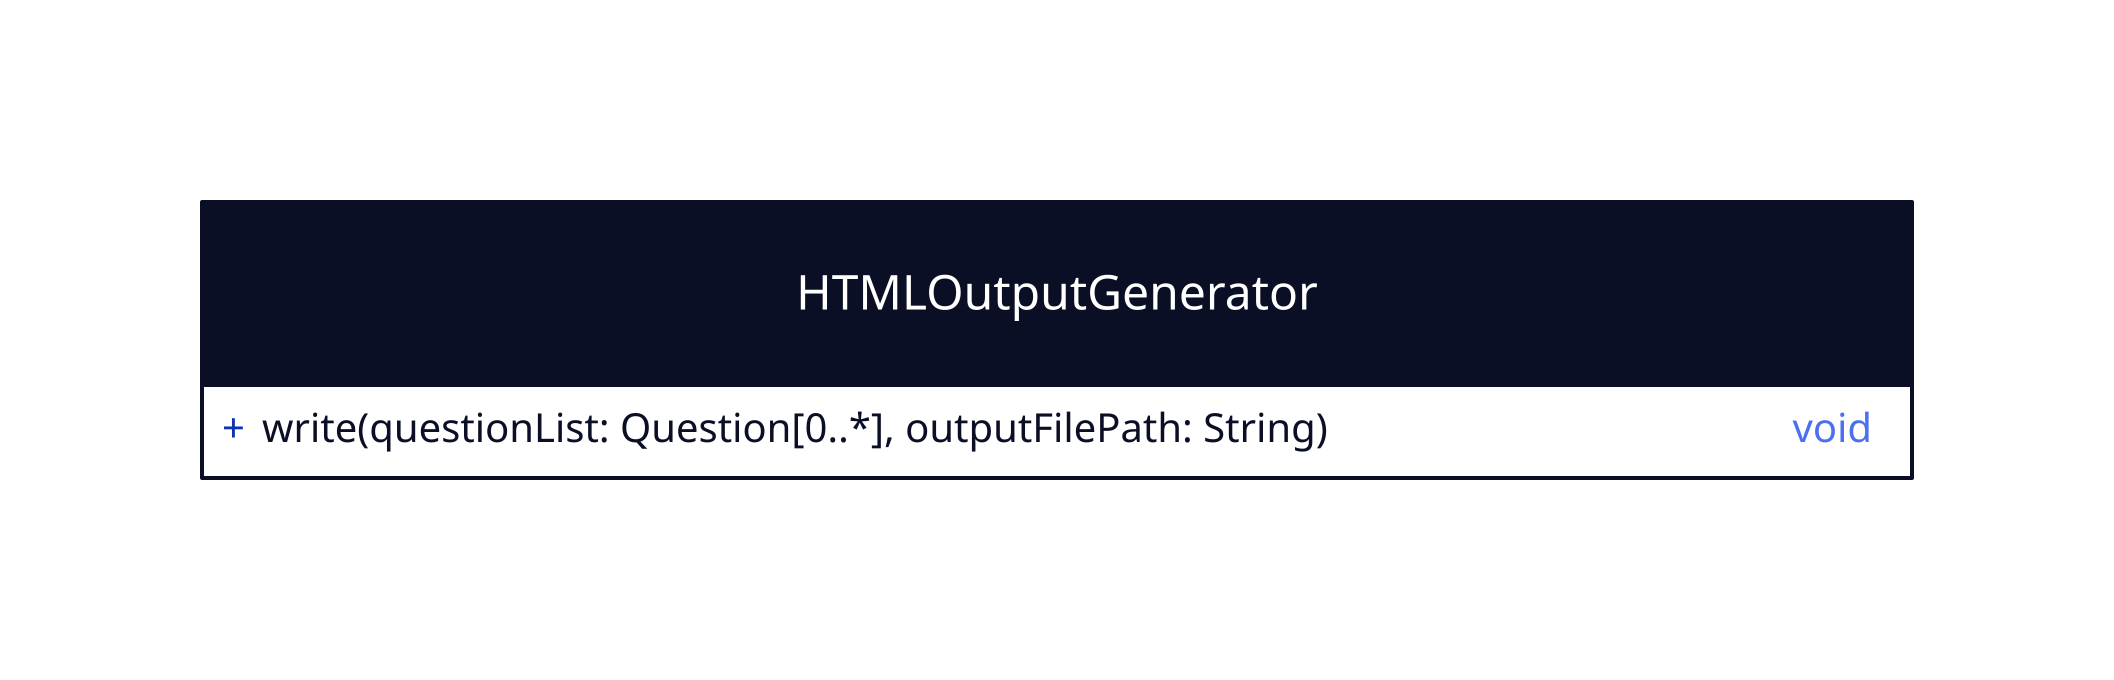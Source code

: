 HTMLOutputGenerator {
    shape: class

    + write(questionList\: Question\[0\.\.\*\], outputFilePath\: String)
}